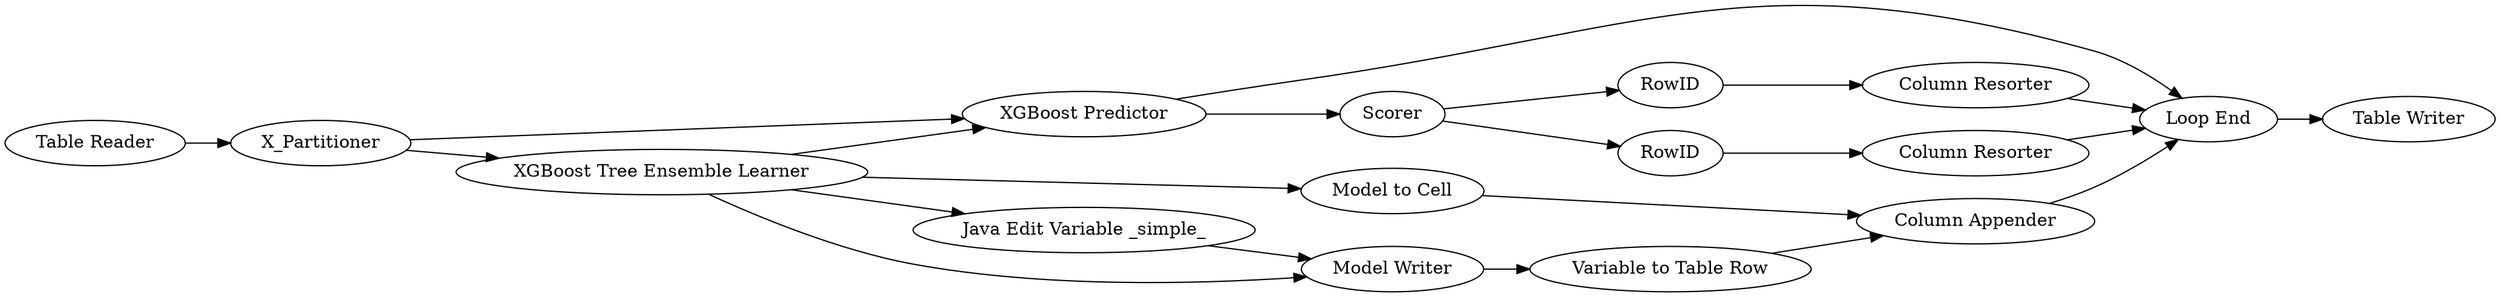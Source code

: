 digraph {
	17904 -> 17906
	17905 -> 17906
	17914 -> 17916
	17921 -> 17922
	17909 -> 17922
	17920 -> 17919
	17915 -> 17923
	17911 -> 17914
	17922 -> 17923
	17904 -> 17905
	17911 -> 17912
	17905 -> 17920
	17905 -> 17919
	17916 -> 17923
	17905 -> 17909
	17923 -> 17925
	17919 -> 17921
	17912 -> 17915
	17924 -> 17904
	17906 -> 17911
	17906 -> 17923
	17905 [label="XGBoost Tree Ensemble Learner"]
	17914 [label=RowID]
	17916 [label="Column Resorter"]
	17920 [label="Java Edit Variable _simple_"]
	17924 [label="Table Reader"]
	17906 [label="XGBoost Predictor"]
	17923 [label="Loop End"]
	17911 [label=Scorer]
	17922 [label="Column Appender"]
	17904 [label=X_Partitioner]
	17912 [label=RowID]
	17925 [label="Table Writer"]
	17915 [label="Column Resorter"]
	17921 [label="Variable to Table Row"]
	17919 [label="Model Writer"]
	17909 [label="Model to Cell"]
	rankdir=LR
}
